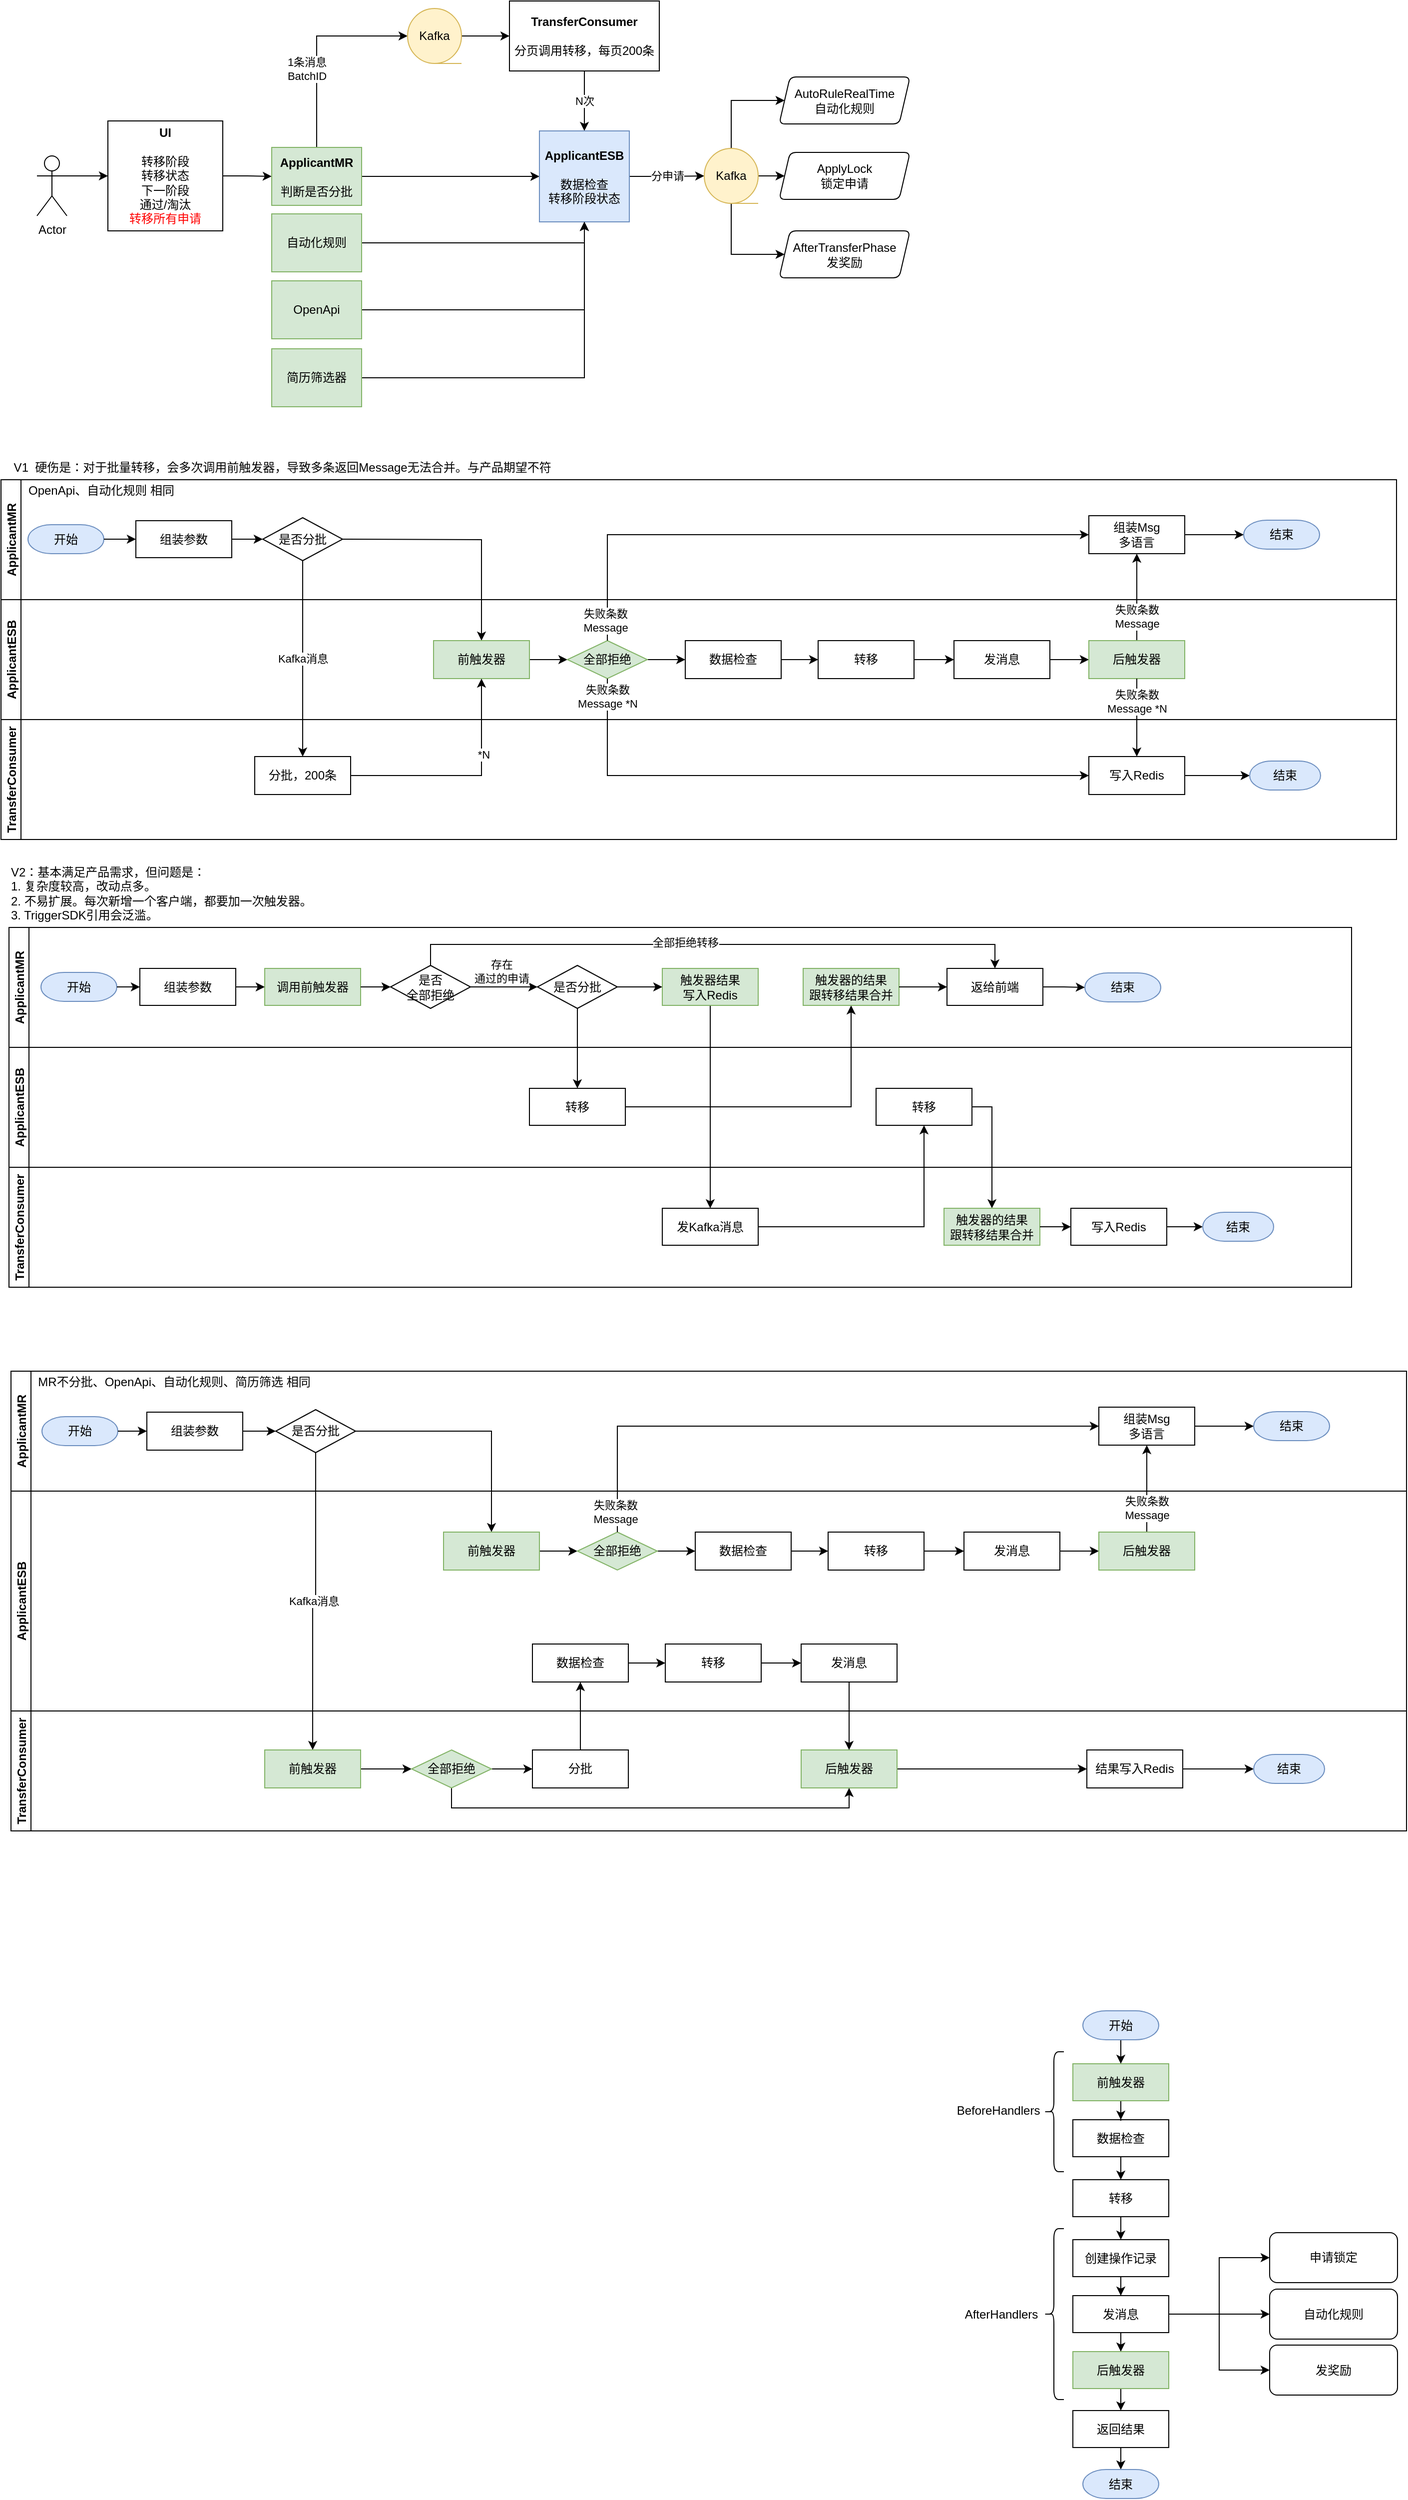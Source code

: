 <mxfile version="14.2.9" type="github">
  <diagram id="pNTDshuj_nLLdsMrF4MN" name="Page-1">
    <mxGraphModel dx="1422" dy="762" grid="0" gridSize="10" guides="1" tooltips="1" connect="1" arrows="1" fold="1" page="1" pageScale="1" pageWidth="2339" pageHeight="3300" math="0" shadow="0">
      <root>
        <mxCell id="0" />
        <mxCell id="1" parent="0" />
        <mxCell id="zR2C9-OfokKpxgEDOuO3-32" style="edgeStyle=orthogonalEdgeStyle;rounded=0;orthogonalLoop=1;jettySize=auto;html=1;exitX=1;exitY=0.333;exitDx=0;exitDy=0;exitPerimeter=0;entryX=0;entryY=0.5;entryDx=0;entryDy=0;" parent="1" source="zR2C9-OfokKpxgEDOuO3-1" target="zR2C9-OfokKpxgEDOuO3-2" edge="1">
          <mxGeometry relative="1" as="geometry" />
        </mxCell>
        <mxCell id="zR2C9-OfokKpxgEDOuO3-1" value="Actor" style="shape=umlActor;verticalLabelPosition=bottom;verticalAlign=top;html=1;outlineConnect=0;" parent="1" vertex="1">
          <mxGeometry x="47" y="335" width="30" height="60" as="geometry" />
        </mxCell>
        <mxCell id="zR2C9-OfokKpxgEDOuO3-21" style="edgeStyle=orthogonalEdgeStyle;rounded=0;orthogonalLoop=1;jettySize=auto;html=1;exitX=1;exitY=0.5;exitDx=0;exitDy=0;entryX=0;entryY=0.5;entryDx=0;entryDy=0;" parent="1" source="zR2C9-OfokKpxgEDOuO3-2" target="zR2C9-OfokKpxgEDOuO3-4" edge="1">
          <mxGeometry relative="1" as="geometry" />
        </mxCell>
        <mxCell id="zR2C9-OfokKpxgEDOuO3-2" value="&lt;b&gt;UI&lt;br&gt;&lt;/b&gt;&lt;br&gt;转移阶段&lt;br&gt;转移状态&lt;br&gt;下一阶段&lt;br&gt;通过/淘汰&lt;br&gt;&lt;font color=&quot;#ff0000&quot;&gt;转移所有申请&lt;/font&gt;" style="rounded=0;whiteSpace=wrap;html=1;" parent="1" vertex="1">
          <mxGeometry x="118" y="300" width="115" height="110" as="geometry" />
        </mxCell>
        <mxCell id="zR2C9-OfokKpxgEDOuO3-7" style="edgeStyle=orthogonalEdgeStyle;rounded=0;orthogonalLoop=1;jettySize=auto;html=1;exitX=0.5;exitY=0;exitDx=0;exitDy=0;entryX=0;entryY=0.5;entryDx=0;entryDy=0;entryPerimeter=0;" parent="1" source="zR2C9-OfokKpxgEDOuO3-4" target="Tq-qdxbZpWR1kkzPCm9U-29" edge="1">
          <mxGeometry relative="1" as="geometry">
            <mxPoint x="440" y="215" as="targetPoint" />
          </mxGeometry>
        </mxCell>
        <mxCell id="zR2C9-OfokKpxgEDOuO3-14" value="1条消息&lt;br&gt;BatchID" style="edgeLabel;html=1;align=center;verticalAlign=middle;resizable=0;points=[];" parent="zR2C9-OfokKpxgEDOuO3-7" vertex="1" connectable="0">
          <mxGeometry x="0.115" y="-1" relative="1" as="geometry">
            <mxPoint x="-12" y="32" as="offset" />
          </mxGeometry>
        </mxCell>
        <mxCell id="zR2C9-OfokKpxgEDOuO3-10" style="edgeStyle=orthogonalEdgeStyle;rounded=0;orthogonalLoop=1;jettySize=auto;html=1;exitX=1;exitY=0.5;exitDx=0;exitDy=0;" parent="1" source="zR2C9-OfokKpxgEDOuO3-4" target="zR2C9-OfokKpxgEDOuO3-9" edge="1">
          <mxGeometry relative="1" as="geometry" />
        </mxCell>
        <mxCell id="zR2C9-OfokKpxgEDOuO3-4" value="&lt;b&gt;ApplicantMR&lt;br&gt;&lt;/b&gt;&lt;br&gt;判断是否分批" style="rounded=0;whiteSpace=wrap;html=1;fillColor=#d5e8d4;strokeColor=#82b366;" parent="1" vertex="1">
          <mxGeometry x="282" y="326.5" width="90" height="58" as="geometry" />
        </mxCell>
        <mxCell id="zR2C9-OfokKpxgEDOuO3-13" value="N次" style="edgeStyle=orthogonalEdgeStyle;rounded=0;orthogonalLoop=1;jettySize=auto;html=1;exitX=0.5;exitY=1;exitDx=0;exitDy=0;" parent="1" source="zR2C9-OfokKpxgEDOuO3-5" target="zR2C9-OfokKpxgEDOuO3-9" edge="1">
          <mxGeometry relative="1" as="geometry" />
        </mxCell>
        <mxCell id="zR2C9-OfokKpxgEDOuO3-5" value="&lt;b&gt;TransferConsumer&lt;br&gt;&lt;/b&gt;&lt;br&gt;分页调用转移，每页200条" style="rounded=0;whiteSpace=wrap;html=1;" parent="1" vertex="1">
          <mxGeometry x="520" y="180" width="150" height="70" as="geometry" />
        </mxCell>
        <mxCell id="zR2C9-OfokKpxgEDOuO3-22" style="edgeStyle=orthogonalEdgeStyle;rounded=0;orthogonalLoop=1;jettySize=auto;html=1;" parent="1" source="Tq-qdxbZpWR1kkzPCm9U-29" target="zR2C9-OfokKpxgEDOuO3-5" edge="1">
          <mxGeometry relative="1" as="geometry">
            <mxPoint x="490" y="215" as="sourcePoint" />
          </mxGeometry>
        </mxCell>
        <mxCell id="Tq-qdxbZpWR1kkzPCm9U-19" value="分申请" style="edgeStyle=orthogonalEdgeStyle;rounded=0;orthogonalLoop=1;jettySize=auto;html=1;" parent="1" source="zR2C9-OfokKpxgEDOuO3-9" target="Tq-qdxbZpWR1kkzPCm9U-18" edge="1">
          <mxGeometry relative="1" as="geometry" />
        </mxCell>
        <mxCell id="zR2C9-OfokKpxgEDOuO3-9" value="&lt;b&gt;ApplicantESB&lt;/b&gt;&lt;br&gt;&lt;br&gt;数据检查&lt;br&gt;转移阶段状态" style="rounded=0;whiteSpace=wrap;html=1;fillColor=#dae8fc;strokeColor=#6c8ebf;" parent="1" vertex="1">
          <mxGeometry x="550" y="310" width="90" height="91" as="geometry" />
        </mxCell>
        <mxCell id="zR2C9-OfokKpxgEDOuO3-12" style="edgeStyle=orthogonalEdgeStyle;rounded=0;orthogonalLoop=1;jettySize=auto;html=1;exitX=1;exitY=0.5;exitDx=0;exitDy=0;entryX=0.5;entryY=1;entryDx=0;entryDy=0;" parent="1" source="zR2C9-OfokKpxgEDOuO3-11" target="zR2C9-OfokKpxgEDOuO3-9" edge="1">
          <mxGeometry relative="1" as="geometry" />
        </mxCell>
        <mxCell id="zR2C9-OfokKpxgEDOuO3-11" value="自动化规则" style="rounded=0;whiteSpace=wrap;html=1;fillColor=#d5e8d4;strokeColor=#82b366;" parent="1" vertex="1">
          <mxGeometry x="282" y="393" width="90" height="58" as="geometry" />
        </mxCell>
        <mxCell id="zR2C9-OfokKpxgEDOuO3-48" style="edgeStyle=orthogonalEdgeStyle;rounded=0;orthogonalLoop=1;jettySize=auto;html=1;exitX=0.5;exitY=1;exitDx=0;exitDy=0;" parent="1" source="zR2C9-OfokKpxgEDOuO3-35" target="zR2C9-OfokKpxgEDOuO3-36" edge="1">
          <mxGeometry relative="1" as="geometry" />
        </mxCell>
        <mxCell id="zR2C9-OfokKpxgEDOuO3-35" value="数据检查" style="rounded=0;whiteSpace=wrap;html=1;" parent="1" vertex="1">
          <mxGeometry x="1084" y="2300" width="96" height="37" as="geometry" />
        </mxCell>
        <mxCell id="zR2C9-OfokKpxgEDOuO3-49" style="edgeStyle=orthogonalEdgeStyle;rounded=0;orthogonalLoop=1;jettySize=auto;html=1;exitX=0.5;exitY=1;exitDx=0;exitDy=0;" parent="1" source="zR2C9-OfokKpxgEDOuO3-36" target="zR2C9-OfokKpxgEDOuO3-37" edge="1">
          <mxGeometry relative="1" as="geometry" />
        </mxCell>
        <mxCell id="zR2C9-OfokKpxgEDOuO3-36" value="转移" style="rounded=0;whiteSpace=wrap;html=1;" parent="1" vertex="1">
          <mxGeometry x="1084" y="2360" width="96" height="37" as="geometry" />
        </mxCell>
        <mxCell id="zR2C9-OfokKpxgEDOuO3-50" style="edgeStyle=orthogonalEdgeStyle;rounded=0;orthogonalLoop=1;jettySize=auto;html=1;exitX=0.5;exitY=1;exitDx=0;exitDy=0;" parent="1" source="zR2C9-OfokKpxgEDOuO3-37" target="zR2C9-OfokKpxgEDOuO3-38" edge="1">
          <mxGeometry relative="1" as="geometry" />
        </mxCell>
        <mxCell id="zR2C9-OfokKpxgEDOuO3-37" value="创建操作记录" style="rounded=0;whiteSpace=wrap;html=1;" parent="1" vertex="1">
          <mxGeometry x="1084" y="2420" width="96" height="37" as="geometry" />
        </mxCell>
        <mxCell id="zR2C9-OfokKpxgEDOuO3-42" style="edgeStyle=orthogonalEdgeStyle;rounded=0;orthogonalLoop=1;jettySize=auto;html=1;exitX=1;exitY=0.5;exitDx=0;exitDy=0;entryX=0;entryY=0.5;entryDx=0;entryDy=0;" parent="1" source="zR2C9-OfokKpxgEDOuO3-38" target="zR2C9-OfokKpxgEDOuO3-39" edge="1">
          <mxGeometry relative="1" as="geometry" />
        </mxCell>
        <mxCell id="zR2C9-OfokKpxgEDOuO3-43" style="edgeStyle=orthogonalEdgeStyle;rounded=0;orthogonalLoop=1;jettySize=auto;html=1;exitX=1;exitY=0.5;exitDx=0;exitDy=0;entryX=0;entryY=0.5;entryDx=0;entryDy=0;" parent="1" source="zR2C9-OfokKpxgEDOuO3-38" target="zR2C9-OfokKpxgEDOuO3-40" edge="1">
          <mxGeometry relative="1" as="geometry" />
        </mxCell>
        <mxCell id="zR2C9-OfokKpxgEDOuO3-44" style="edgeStyle=orthogonalEdgeStyle;rounded=0;orthogonalLoop=1;jettySize=auto;html=1;exitX=1;exitY=0.5;exitDx=0;exitDy=0;entryX=0;entryY=0.5;entryDx=0;entryDy=0;" parent="1" source="zR2C9-OfokKpxgEDOuO3-38" target="zR2C9-OfokKpxgEDOuO3-41" edge="1">
          <mxGeometry relative="1" as="geometry" />
        </mxCell>
        <mxCell id="zR2C9-OfokKpxgEDOuO3-51" style="edgeStyle=orthogonalEdgeStyle;rounded=0;orthogonalLoop=1;jettySize=auto;html=1;exitX=0.5;exitY=1;exitDx=0;exitDy=0;" parent="1" source="zR2C9-OfokKpxgEDOuO3-38" target="zR2C9-OfokKpxgEDOuO3-46" edge="1">
          <mxGeometry relative="1" as="geometry" />
        </mxCell>
        <mxCell id="zR2C9-OfokKpxgEDOuO3-38" value="发消息" style="rounded=0;whiteSpace=wrap;html=1;" parent="1" vertex="1">
          <mxGeometry x="1084" y="2476" width="96" height="37" as="geometry" />
        </mxCell>
        <mxCell id="zR2C9-OfokKpxgEDOuO3-39" value="申请锁定" style="rounded=1;whiteSpace=wrap;html=1;" parent="1" vertex="1">
          <mxGeometry x="1281" y="2413" width="128" height="50" as="geometry" />
        </mxCell>
        <mxCell id="zR2C9-OfokKpxgEDOuO3-40" value="自动化规则" style="rounded=1;whiteSpace=wrap;html=1;" parent="1" vertex="1">
          <mxGeometry x="1281" y="2469.5" width="128" height="50" as="geometry" />
        </mxCell>
        <mxCell id="zR2C9-OfokKpxgEDOuO3-41" value="发奖励" style="rounded=1;whiteSpace=wrap;html=1;" parent="1" vertex="1">
          <mxGeometry x="1281" y="2525.5" width="128" height="50" as="geometry" />
        </mxCell>
        <mxCell id="zR2C9-OfokKpxgEDOuO3-47" style="edgeStyle=orthogonalEdgeStyle;rounded=0;orthogonalLoop=1;jettySize=auto;html=1;exitX=0.5;exitY=1;exitDx=0;exitDy=0;" parent="1" source="zR2C9-OfokKpxgEDOuO3-45" target="zR2C9-OfokKpxgEDOuO3-35" edge="1">
          <mxGeometry relative="1" as="geometry" />
        </mxCell>
        <mxCell id="zR2C9-OfokKpxgEDOuO3-45" value="前触发器" style="rounded=0;whiteSpace=wrap;html=1;fillColor=#d5e8d4;strokeColor=#82b366;" parent="1" vertex="1">
          <mxGeometry x="1084" y="2244" width="96" height="37" as="geometry" />
        </mxCell>
        <mxCell id="zR2C9-OfokKpxgEDOuO3-54" style="edgeStyle=orthogonalEdgeStyle;rounded=0;orthogonalLoop=1;jettySize=auto;html=1;exitX=0.5;exitY=1;exitDx=0;exitDy=0;entryX=0.5;entryY=0;entryDx=0;entryDy=0;" parent="1" source="zR2C9-OfokKpxgEDOuO3-46" target="zR2C9-OfokKpxgEDOuO3-53" edge="1">
          <mxGeometry relative="1" as="geometry" />
        </mxCell>
        <mxCell id="zR2C9-OfokKpxgEDOuO3-46" value="后触发器" style="rounded=0;whiteSpace=wrap;html=1;fillColor=#d5e8d4;strokeColor=#82b366;" parent="1" vertex="1">
          <mxGeometry x="1084" y="2532" width="96" height="37" as="geometry" />
        </mxCell>
        <mxCell id="Tq-qdxbZpWR1kkzPCm9U-33" value="" style="edgeStyle=orthogonalEdgeStyle;rounded=0;orthogonalLoop=1;jettySize=auto;html=1;" parent="1" source="zR2C9-OfokKpxgEDOuO3-53" target="Tq-qdxbZpWR1kkzPCm9U-32" edge="1">
          <mxGeometry relative="1" as="geometry" />
        </mxCell>
        <mxCell id="zR2C9-OfokKpxgEDOuO3-53" value="返回结果" style="rounded=0;whiteSpace=wrap;html=1;" parent="1" vertex="1">
          <mxGeometry x="1084" y="2591" width="96" height="37" as="geometry" />
        </mxCell>
        <mxCell id="Tq-qdxbZpWR1kkzPCm9U-14" value="" style="edgeStyle=orthogonalEdgeStyle;rounded=0;orthogonalLoop=1;jettySize=auto;html=1;" parent="1" source="Tq-qdxbZpWR1kkzPCm9U-13" target="zR2C9-OfokKpxgEDOuO3-45" edge="1">
          <mxGeometry relative="1" as="geometry" />
        </mxCell>
        <mxCell id="Tq-qdxbZpWR1kkzPCm9U-13" value="开始" style="strokeWidth=1;html=1;shape=mxgraph.flowchart.terminator;whiteSpace=wrap;rounded=0;fillColor=#dae8fc;strokeColor=#6c8ebf;" parent="1" vertex="1">
          <mxGeometry x="1094" y="2191" width="76" height="29" as="geometry" />
        </mxCell>
        <mxCell id="Tq-qdxbZpWR1kkzPCm9U-25" style="edgeStyle=orthogonalEdgeStyle;rounded=0;orthogonalLoop=1;jettySize=auto;html=1;exitX=0.5;exitY=0;exitDx=0;exitDy=0;exitPerimeter=0;entryX=0;entryY=0.5;entryDx=0;entryDy=0;" parent="1" source="Tq-qdxbZpWR1kkzPCm9U-18" target="Tq-qdxbZpWR1kkzPCm9U-20" edge="1">
          <mxGeometry relative="1" as="geometry">
            <Array as="points">
              <mxPoint x="742" y="280" />
            </Array>
          </mxGeometry>
        </mxCell>
        <mxCell id="Tq-qdxbZpWR1kkzPCm9U-26" value="" style="edgeStyle=orthogonalEdgeStyle;rounded=0;orthogonalLoop=1;jettySize=auto;html=1;" parent="1" source="Tq-qdxbZpWR1kkzPCm9U-18" target="Tq-qdxbZpWR1kkzPCm9U-22" edge="1">
          <mxGeometry relative="1" as="geometry" />
        </mxCell>
        <mxCell id="Tq-qdxbZpWR1kkzPCm9U-28" style="edgeStyle=orthogonalEdgeStyle;rounded=0;orthogonalLoop=1;jettySize=auto;html=1;exitX=0.5;exitY=1;exitDx=0;exitDy=0;exitPerimeter=0;entryX=0;entryY=0.5;entryDx=0;entryDy=0;" parent="1" source="Tq-qdxbZpWR1kkzPCm9U-18" target="Tq-qdxbZpWR1kkzPCm9U-23" edge="1">
          <mxGeometry relative="1" as="geometry">
            <Array as="points">
              <mxPoint x="742" y="434" />
            </Array>
          </mxGeometry>
        </mxCell>
        <mxCell id="Tq-qdxbZpWR1kkzPCm9U-18" value="Kafka" style="strokeWidth=1;html=1;shape=mxgraph.flowchart.sequential_data;whiteSpace=wrap;rounded=0;fillColor=#fff2cc;strokeColor=#d6b656;" parent="1" vertex="1">
          <mxGeometry x="715" y="327.5" width="54" height="55" as="geometry" />
        </mxCell>
        <mxCell id="Tq-qdxbZpWR1kkzPCm9U-20" value="&lt;span&gt;AutoRuleRealTime&lt;br&gt;自动化规则&lt;br&gt;&lt;/span&gt;" style="shape=parallelogram;html=1;strokeWidth=1;perimeter=parallelogramPerimeter;whiteSpace=wrap;rounded=1;arcSize=12;size=0.083;" parent="1" vertex="1">
          <mxGeometry x="790" y="256" width="131" height="47" as="geometry" />
        </mxCell>
        <mxCell id="Tq-qdxbZpWR1kkzPCm9U-22" value="&lt;span style=&quot;text-align: left&quot;&gt;ApplyLock&lt;br&gt;锁定申请&lt;br&gt;&lt;/span&gt;" style="shape=parallelogram;html=1;strokeWidth=1;perimeter=parallelogramPerimeter;whiteSpace=wrap;rounded=1;arcSize=12;size=0.083;" parent="1" vertex="1">
          <mxGeometry x="790" y="331.5" width="131" height="47" as="geometry" />
        </mxCell>
        <mxCell id="Tq-qdxbZpWR1kkzPCm9U-23" value="AfterTransferPhase&lt;br&gt;发奖励" style="shape=parallelogram;html=1;strokeWidth=1;perimeter=parallelogramPerimeter;whiteSpace=wrap;rounded=1;arcSize=12;size=0.083;" parent="1" vertex="1">
          <mxGeometry x="790" y="410" width="131" height="47" as="geometry" />
        </mxCell>
        <mxCell id="Tq-qdxbZpWR1kkzPCm9U-29" value="Kafka" style="strokeWidth=1;html=1;shape=mxgraph.flowchart.sequential_data;whiteSpace=wrap;rounded=0;fillColor=#fff2cc;strokeColor=#d6b656;" parent="1" vertex="1">
          <mxGeometry x="418" y="187.5" width="54" height="55" as="geometry" />
        </mxCell>
        <mxCell id="Tq-qdxbZpWR1kkzPCm9U-32" value="结束" style="strokeWidth=1;html=1;shape=mxgraph.flowchart.terminator;whiteSpace=wrap;rounded=0;fillColor=#dae8fc;strokeColor=#6c8ebf;" parent="1" vertex="1">
          <mxGeometry x="1094" y="2650" width="76" height="29" as="geometry" />
        </mxCell>
        <mxCell id="iPtqz-g4_fZ4g8SLzUmV-1" value="" style="shape=curlyBracket;whiteSpace=wrap;html=1;rounded=1;size=0.5;" parent="1" vertex="1">
          <mxGeometry x="1055" y="2232" width="20" height="120" as="geometry" />
        </mxCell>
        <mxCell id="iPtqz-g4_fZ4g8SLzUmV-2" value="BeforeHandlers" style="text;html=1;align=center;verticalAlign=middle;resizable=0;points=[];autosize=1;" parent="1" vertex="1">
          <mxGeometry x="962" y="2282" width="93" height="18" as="geometry" />
        </mxCell>
        <mxCell id="iPtqz-g4_fZ4g8SLzUmV-3" value="" style="shape=curlyBracket;whiteSpace=wrap;html=1;rounded=1;size=0.5;" parent="1" vertex="1">
          <mxGeometry x="1055" y="2409" width="20" height="171" as="geometry" />
        </mxCell>
        <mxCell id="iPtqz-g4_fZ4g8SLzUmV-4" value="AfterHandlers" style="text;html=1;align=center;verticalAlign=middle;resizable=0;points=[];autosize=1;" parent="1" vertex="1">
          <mxGeometry x="970" y="2485.5" width="83" height="18" as="geometry" />
        </mxCell>
        <mxCell id="GrQx5yZGlA07eeH8-NgG-53" value="" style="edgeStyle=orthogonalEdgeStyle;rounded=0;orthogonalLoop=1;jettySize=auto;html=1;exitX=1;exitY=0.5;exitDx=0;exitDy=0;" parent="1" source="GrQx5yZGlA07eeH8-NgG-8" target="GrQx5yZGlA07eeH8-NgG-10" edge="1">
          <mxGeometry relative="1" as="geometry">
            <mxPoint x="697" y="1287" as="sourcePoint" />
          </mxGeometry>
        </mxCell>
        <mxCell id="GrQx5yZGlA07eeH8-NgG-52" value="" style="edgeStyle=orthogonalEdgeStyle;rounded=0;orthogonalLoop=1;jettySize=auto;html=1;" parent="1" source="GrQx5yZGlA07eeH8-NgG-23" target="GrQx5yZGlA07eeH8-NgG-8" edge="1">
          <mxGeometry relative="1" as="geometry" />
        </mxCell>
        <mxCell id="GrQx5yZGlA07eeH8-NgG-60" value="" style="edgeStyle=orthogonalEdgeStyle;rounded=0;orthogonalLoop=1;jettySize=auto;html=1;" parent="1" source="GrQx5yZGlA07eeH8-NgG-26" target="GrQx5yZGlA07eeH8-NgG-28" edge="1">
          <mxGeometry relative="1" as="geometry" />
        </mxCell>
        <mxCell id="GrQx5yZGlA07eeH8-NgG-61" value="" style="edgeStyle=orthogonalEdgeStyle;rounded=0;orthogonalLoop=1;jettySize=auto;html=1;entryX=0.5;entryY=1;entryDx=0;entryDy=0;" parent="1" source="GrQx5yZGlA07eeH8-NgG-28" target="GrQx5yZGlA07eeH8-NgG-39" edge="1">
          <mxGeometry relative="1" as="geometry" />
        </mxCell>
        <mxCell id="GrQx5yZGlA07eeH8-NgG-62" value="" style="edgeStyle=orthogonalEdgeStyle;rounded=0;orthogonalLoop=1;jettySize=auto;html=1;exitX=1;exitY=0.5;exitDx=0;exitDy=0;" parent="1" source="GrQx5yZGlA07eeH8-NgG-39" target="GrQx5yZGlA07eeH8-NgG-41" edge="1">
          <mxGeometry relative="1" as="geometry" />
        </mxCell>
        <mxCell id="f2J-3M7rYy_mJM9Wlfbg-1" value="ApplicantMR" style="swimlane;startSize=20;horizontal=0;" parent="1" vertex="1">
          <mxGeometry x="19" y="1107" width="1344" height="120" as="geometry">
            <mxRectangle x="19" y="1107" width="24" height="94" as="alternateBounds" />
          </mxGeometry>
        </mxCell>
        <mxCell id="GrQx5yZGlA07eeH8-NgG-1" value="开始" style="strokeWidth=1;html=1;shape=mxgraph.flowchart.terminator;whiteSpace=wrap;rounded=0;fillColor=#dae8fc;strokeColor=#6c8ebf;" parent="f2J-3M7rYy_mJM9Wlfbg-1" vertex="1">
          <mxGeometry x="32" y="45" width="76" height="29" as="geometry" />
        </mxCell>
        <mxCell id="GrQx5yZGlA07eeH8-NgG-3" value="组装参数" style="rounded=0;whiteSpace=wrap;html=1;" parent="f2J-3M7rYy_mJM9Wlfbg-1" vertex="1">
          <mxGeometry x="131" y="41" width="96" height="37" as="geometry" />
        </mxCell>
        <mxCell id="GrQx5yZGlA07eeH8-NgG-49" value="" style="edgeStyle=orthogonalEdgeStyle;rounded=0;orthogonalLoop=1;jettySize=auto;html=1;" parent="f2J-3M7rYy_mJM9Wlfbg-1" source="GrQx5yZGlA07eeH8-NgG-1" target="GrQx5yZGlA07eeH8-NgG-3" edge="1">
          <mxGeometry relative="1" as="geometry" />
        </mxCell>
        <mxCell id="GrQx5yZGlA07eeH8-NgG-2" value="调用前触发器" style="rounded=0;whiteSpace=wrap;html=1;fillColor=#d5e8d4;strokeColor=#82b366;" parent="f2J-3M7rYy_mJM9Wlfbg-1" vertex="1">
          <mxGeometry x="256" y="41" width="96" height="37" as="geometry" />
        </mxCell>
        <mxCell id="GrQx5yZGlA07eeH8-NgG-50" value="" style="edgeStyle=orthogonalEdgeStyle;rounded=0;orthogonalLoop=1;jettySize=auto;html=1;" parent="f2J-3M7rYy_mJM9Wlfbg-1" source="GrQx5yZGlA07eeH8-NgG-3" target="GrQx5yZGlA07eeH8-NgG-2" edge="1">
          <mxGeometry relative="1" as="geometry" />
        </mxCell>
        <mxCell id="GrQx5yZGlA07eeH8-NgG-6" value="是否&lt;br&gt;全部拒绝" style="rhombus;whiteSpace=wrap;html=1;" parent="f2J-3M7rYy_mJM9Wlfbg-1" vertex="1">
          <mxGeometry x="382" y="38" width="80" height="43" as="geometry" />
        </mxCell>
        <mxCell id="GrQx5yZGlA07eeH8-NgG-51" value="" style="edgeStyle=orthogonalEdgeStyle;rounded=0;orthogonalLoop=1;jettySize=auto;html=1;" parent="f2J-3M7rYy_mJM9Wlfbg-1" source="GrQx5yZGlA07eeH8-NgG-2" target="GrQx5yZGlA07eeH8-NgG-6" edge="1">
          <mxGeometry relative="1" as="geometry" />
        </mxCell>
        <mxCell id="GrQx5yZGlA07eeH8-NgG-23" value="是否分批" style="rhombus;whiteSpace=wrap;html=1;" parent="f2J-3M7rYy_mJM9Wlfbg-1" vertex="1">
          <mxGeometry x="529" y="38" width="80" height="43" as="geometry" />
        </mxCell>
        <mxCell id="GrQx5yZGlA07eeH8-NgG-31" value="存在&lt;br&gt;通过的申请" style="edgeStyle=orthogonalEdgeStyle;rounded=0;orthogonalLoop=1;jettySize=auto;html=1;exitX=1;exitY=0.5;exitDx=0;exitDy=0;" parent="f2J-3M7rYy_mJM9Wlfbg-1" source="GrQx5yZGlA07eeH8-NgG-6" target="GrQx5yZGlA07eeH8-NgG-23" edge="1">
          <mxGeometry x="-0.091" y="16" relative="1" as="geometry">
            <mxPoint x="205" y="58" as="sourcePoint" />
            <mxPoint as="offset" />
          </mxGeometry>
        </mxCell>
        <mxCell id="GrQx5yZGlA07eeH8-NgG-26" value="触发器结果&lt;br&gt;写入Redis" style="rounded=0;whiteSpace=wrap;html=1;fillColor=#d5e8d4;strokeColor=#82b366;" parent="f2J-3M7rYy_mJM9Wlfbg-1" vertex="1">
          <mxGeometry x="654" y="41" width="96" height="37" as="geometry" />
        </mxCell>
        <mxCell id="GrQx5yZGlA07eeH8-NgG-59" style="edgeStyle=orthogonalEdgeStyle;rounded=0;orthogonalLoop=1;jettySize=auto;html=1;exitX=1;exitY=0.5;exitDx=0;exitDy=0;entryX=0;entryY=0.5;entryDx=0;entryDy=0;" parent="f2J-3M7rYy_mJM9Wlfbg-1" source="GrQx5yZGlA07eeH8-NgG-23" target="GrQx5yZGlA07eeH8-NgG-26" edge="1">
          <mxGeometry relative="1" as="geometry" />
        </mxCell>
        <mxCell id="GrQx5yZGlA07eeH8-NgG-10" value="触发器的结果&lt;br&gt;跟转移结果合并" style="rounded=0;whiteSpace=wrap;html=1;fillColor=#d5e8d4;strokeColor=#82b366;" parent="f2J-3M7rYy_mJM9Wlfbg-1" vertex="1">
          <mxGeometry x="795" y="41" width="96" height="37" as="geometry" />
        </mxCell>
        <mxCell id="GrQx5yZGlA07eeH8-NgG-54" style="edgeStyle=orthogonalEdgeStyle;rounded=0;orthogonalLoop=1;jettySize=auto;html=1;exitX=0.5;exitY=0;exitDx=0;exitDy=0;entryX=0.5;entryY=0;entryDx=0;entryDy=0;" parent="f2J-3M7rYy_mJM9Wlfbg-1" source="GrQx5yZGlA07eeH8-NgG-6" target="GrQx5yZGlA07eeH8-NgG-43" edge="1">
          <mxGeometry relative="1" as="geometry">
            <Array as="points">
              <mxPoint x="422" y="17" />
              <mxPoint x="987" y="17" />
            </Array>
            <mxPoint x="993" y="41" as="targetPoint" />
          </mxGeometry>
        </mxCell>
        <mxCell id="GrQx5yZGlA07eeH8-NgG-55" value="全部拒绝转移" style="edgeLabel;html=1;align=center;verticalAlign=middle;resizable=0;points=[];" parent="GrQx5yZGlA07eeH8-NgG-54" vertex="1" connectable="0">
          <mxGeometry x="-0.095" y="2" relative="1" as="geometry">
            <mxPoint as="offset" />
          </mxGeometry>
        </mxCell>
        <mxCell id="GrQx5yZGlA07eeH8-NgG-66" value="" style="edgeStyle=orthogonalEdgeStyle;rounded=0;orthogonalLoop=1;jettySize=auto;html=1;" parent="f2J-3M7rYy_mJM9Wlfbg-1" source="GrQx5yZGlA07eeH8-NgG-10" target="GrQx5yZGlA07eeH8-NgG-43" edge="1">
          <mxGeometry relative="1" as="geometry">
            <mxPoint x="945" y="59.5" as="targetPoint" />
          </mxGeometry>
        </mxCell>
        <mxCell id="GrQx5yZGlA07eeH8-NgG-43" value="返给前端" style="rounded=0;whiteSpace=wrap;html=1;" parent="f2J-3M7rYy_mJM9Wlfbg-1" vertex="1">
          <mxGeometry x="939" y="41" width="96" height="37" as="geometry" />
        </mxCell>
        <mxCell id="GrQx5yZGlA07eeH8-NgG-57" value="结束" style="strokeWidth=1;html=1;shape=mxgraph.flowchart.terminator;whiteSpace=wrap;rounded=0;fillColor=#dae8fc;strokeColor=#6c8ebf;" parent="f2J-3M7rYy_mJM9Wlfbg-1" vertex="1">
          <mxGeometry x="1077" y="45.5" width="76" height="29" as="geometry" />
        </mxCell>
        <mxCell id="GrQx5yZGlA07eeH8-NgG-58" value="" style="edgeStyle=orthogonalEdgeStyle;rounded=0;orthogonalLoop=1;jettySize=auto;html=1;" parent="f2J-3M7rYy_mJM9Wlfbg-1" source="GrQx5yZGlA07eeH8-NgG-43" target="GrQx5yZGlA07eeH8-NgG-57" edge="1">
          <mxGeometry relative="1" as="geometry" />
        </mxCell>
        <mxCell id="f2J-3M7rYy_mJM9Wlfbg-3" value="ApplicantESB" style="swimlane;startSize=20;horizontal=0;" parent="1" vertex="1">
          <mxGeometry x="19" y="1227" width="1344" height="120" as="geometry">
            <mxRectangle x="19" y="1227" width="24" height="100" as="alternateBounds" />
          </mxGeometry>
        </mxCell>
        <mxCell id="GrQx5yZGlA07eeH8-NgG-8" value="转移" style="rounded=0;whiteSpace=wrap;html=1;" parent="f2J-3M7rYy_mJM9Wlfbg-3" vertex="1">
          <mxGeometry x="521" y="41" width="96" height="37" as="geometry" />
        </mxCell>
        <mxCell id="GrQx5yZGlA07eeH8-NgG-39" value="转移" style="rounded=0;whiteSpace=wrap;html=1;" parent="f2J-3M7rYy_mJM9Wlfbg-3" vertex="1">
          <mxGeometry x="868" y="41" width="96" height="37" as="geometry" />
        </mxCell>
        <mxCell id="f2J-3M7rYy_mJM9Wlfbg-4" value="TransferConsumer" style="swimlane;startSize=20;horizontal=0;" parent="1" vertex="1">
          <mxGeometry x="19" y="1347" width="1344" height="120" as="geometry">
            <mxRectangle x="19" y="1347" width="24" height="128" as="alternateBounds" />
          </mxGeometry>
        </mxCell>
        <mxCell id="GrQx5yZGlA07eeH8-NgG-28" value="发Kafka消息" style="rounded=0;whiteSpace=wrap;html=1;" parent="f2J-3M7rYy_mJM9Wlfbg-4" vertex="1">
          <mxGeometry x="654" y="41" width="96" height="37" as="geometry" />
        </mxCell>
        <mxCell id="GrQx5yZGlA07eeH8-NgG-41" value="触发器的结果&lt;br&gt;跟转移结果合并" style="rounded=0;whiteSpace=wrap;html=1;fillColor=#d5e8d4;strokeColor=#82b366;" parent="f2J-3M7rYy_mJM9Wlfbg-4" vertex="1">
          <mxGeometry x="936" y="41" width="96" height="37" as="geometry" />
        </mxCell>
        <mxCell id="GrQx5yZGlA07eeH8-NgG-44" value="写入Redis" style="rounded=0;whiteSpace=wrap;html=1;" parent="f2J-3M7rYy_mJM9Wlfbg-4" vertex="1">
          <mxGeometry x="1063" y="41" width="96" height="37" as="geometry" />
        </mxCell>
        <mxCell id="GrQx5yZGlA07eeH8-NgG-63" value="" style="edgeStyle=orthogonalEdgeStyle;rounded=0;orthogonalLoop=1;jettySize=auto;html=1;" parent="f2J-3M7rYy_mJM9Wlfbg-4" source="GrQx5yZGlA07eeH8-NgG-41" target="GrQx5yZGlA07eeH8-NgG-44" edge="1">
          <mxGeometry relative="1" as="geometry" />
        </mxCell>
        <mxCell id="GrQx5yZGlA07eeH8-NgG-69" value="" style="edgeStyle=orthogonalEdgeStyle;rounded=0;orthogonalLoop=1;jettySize=auto;html=1;" parent="f2J-3M7rYy_mJM9Wlfbg-4" source="GrQx5yZGlA07eeH8-NgG-44" target="f2J-3M7rYy_mJM9Wlfbg-5" edge="1">
          <mxGeometry relative="1" as="geometry">
            <mxPoint x="1192" y="59.5" as="targetPoint" />
          </mxGeometry>
        </mxCell>
        <mxCell id="f2J-3M7rYy_mJM9Wlfbg-5" value="结束" style="strokeWidth=1;html=1;shape=mxgraph.flowchart.terminator;whiteSpace=wrap;rounded=0;fillColor=#dae8fc;strokeColor=#6c8ebf;" parent="f2J-3M7rYy_mJM9Wlfbg-4" vertex="1">
          <mxGeometry x="1195" y="45" width="71" height="29" as="geometry" />
        </mxCell>
        <mxCell id="bgw_qI_3XdFX-O5FHtpf-2" style="edgeStyle=orthogonalEdgeStyle;rounded=0;orthogonalLoop=1;jettySize=auto;html=1;exitX=1;exitY=0.5;exitDx=0;exitDy=0;" parent="1" source="bgw_qI_3XdFX-O5FHtpf-1" target="zR2C9-OfokKpxgEDOuO3-9" edge="1">
          <mxGeometry relative="1" as="geometry" />
        </mxCell>
        <mxCell id="bgw_qI_3XdFX-O5FHtpf-1" value="OpenApi" style="rounded=0;whiteSpace=wrap;html=1;fillColor=#d5e8d4;strokeColor=#82b366;" parent="1" vertex="1">
          <mxGeometry x="282" y="460" width="90" height="58" as="geometry" />
        </mxCell>
        <mxCell id="bgw_qI_3XdFX-O5FHtpf-3" value="" style="edgeStyle=orthogonalEdgeStyle;rounded=0;orthogonalLoop=1;jettySize=auto;html=1;entryX=0.5;entryY=1;entryDx=0;entryDy=0;exitX=0.5;exitY=0;exitDx=0;exitDy=0;" parent="1" source="bgw_qI_3XdFX-O5FHtpf-65" target="bgw_qI_3XdFX-O5FHtpf-25" edge="1">
          <mxGeometry relative="1" as="geometry">
            <mxPoint x="1134" y="839" as="sourcePoint" />
            <mxPoint x="854" y="737" as="targetPoint" />
          </mxGeometry>
        </mxCell>
        <mxCell id="bgw_qI_3XdFX-O5FHtpf-64" value="失败条数&lt;br&gt;Message" style="edgeLabel;html=1;align=center;verticalAlign=middle;resizable=0;points=[];" parent="bgw_qI_3XdFX-O5FHtpf-3" vertex="1" connectable="0">
          <mxGeometry x="-0.286" y="1" relative="1" as="geometry">
            <mxPoint x="1" y="7" as="offset" />
          </mxGeometry>
        </mxCell>
        <mxCell id="bgw_qI_3XdFX-O5FHtpf-4" value="" style="edgeStyle=orthogonalEdgeStyle;rounded=0;orthogonalLoop=1;jettySize=auto;html=1;exitX=1;exitY=0.5;exitDx=0;exitDy=0;" parent="1" source="bgw_qI_3XdFX-O5FHtpf-16" target="bgw_qI_3XdFX-O5FHtpf-30" edge="1">
          <mxGeometry relative="1" as="geometry">
            <Array as="points">
              <mxPoint x="358" y="719" />
              <mxPoint x="470" y="719" />
            </Array>
          </mxGeometry>
        </mxCell>
        <mxCell id="bgw_qI_3XdFX-O5FHtpf-5" value="Kafka消息" style="edgeStyle=orthogonalEdgeStyle;rounded=0;orthogonalLoop=1;jettySize=auto;html=1;exitX=0.5;exitY=1;exitDx=0;exitDy=0;" parent="1" source="bgw_qI_3XdFX-O5FHtpf-16" target="bgw_qI_3XdFX-O5FHtpf-33" edge="1">
          <mxGeometry relative="1" as="geometry">
            <mxPoint x="713" y="737" as="sourcePoint" />
          </mxGeometry>
        </mxCell>
        <mxCell id="bgw_qI_3XdFX-O5FHtpf-8" value="ApplicantMR" style="swimlane;startSize=20;horizontal=0;" parent="1" vertex="1">
          <mxGeometry x="11" y="659" width="1397" height="120" as="geometry" />
        </mxCell>
        <mxCell id="bgw_qI_3XdFX-O5FHtpf-9" value="开始" style="strokeWidth=1;html=1;shape=mxgraph.flowchart.terminator;whiteSpace=wrap;rounded=0;fillColor=#dae8fc;strokeColor=#6c8ebf;" parent="bgw_qI_3XdFX-O5FHtpf-8" vertex="1">
          <mxGeometry x="27" y="45" width="76" height="29" as="geometry" />
        </mxCell>
        <mxCell id="bgw_qI_3XdFX-O5FHtpf-10" value="组装参数" style="rounded=0;whiteSpace=wrap;html=1;" parent="bgw_qI_3XdFX-O5FHtpf-8" vertex="1">
          <mxGeometry x="135" y="41" width="96" height="37" as="geometry" />
        </mxCell>
        <mxCell id="bgw_qI_3XdFX-O5FHtpf-11" value="" style="edgeStyle=orthogonalEdgeStyle;rounded=0;orthogonalLoop=1;jettySize=auto;html=1;" parent="bgw_qI_3XdFX-O5FHtpf-8" source="bgw_qI_3XdFX-O5FHtpf-9" target="bgw_qI_3XdFX-O5FHtpf-10" edge="1">
          <mxGeometry relative="1" as="geometry" />
        </mxCell>
        <mxCell id="bgw_qI_3XdFX-O5FHtpf-13" value="" style="edgeStyle=orthogonalEdgeStyle;rounded=0;orthogonalLoop=1;jettySize=auto;html=1;" parent="bgw_qI_3XdFX-O5FHtpf-8" source="bgw_qI_3XdFX-O5FHtpf-10" target="bgw_qI_3XdFX-O5FHtpf-16" edge="1">
          <mxGeometry relative="1" as="geometry">
            <mxPoint x="256" y="59.5" as="targetPoint" />
          </mxGeometry>
        </mxCell>
        <mxCell id="bgw_qI_3XdFX-O5FHtpf-16" value="是否分批" style="rhombus;whiteSpace=wrap;html=1;" parent="bgw_qI_3XdFX-O5FHtpf-8" vertex="1">
          <mxGeometry x="262" y="38" width="80" height="43" as="geometry" />
        </mxCell>
        <mxCell id="bgw_qI_3XdFX-O5FHtpf-25" value="组装Msg&lt;br&gt;多语言" style="rounded=0;whiteSpace=wrap;html=1;" parent="bgw_qI_3XdFX-O5FHtpf-8" vertex="1">
          <mxGeometry x="1089" y="36" width="96" height="38" as="geometry" />
        </mxCell>
        <mxCell id="bgw_qI_3XdFX-O5FHtpf-27" value="结束" style="strokeWidth=1;html=1;shape=mxgraph.flowchart.terminator;whiteSpace=wrap;rounded=0;fillColor=#dae8fc;strokeColor=#6c8ebf;" parent="bgw_qI_3XdFX-O5FHtpf-8" vertex="1">
          <mxGeometry x="1244" y="40.5" width="76" height="29" as="geometry" />
        </mxCell>
        <mxCell id="bgw_qI_3XdFX-O5FHtpf-28" value="" style="edgeStyle=orthogonalEdgeStyle;rounded=0;orthogonalLoop=1;jettySize=auto;html=1;" parent="bgw_qI_3XdFX-O5FHtpf-8" source="bgw_qI_3XdFX-O5FHtpf-25" target="bgw_qI_3XdFX-O5FHtpf-27" edge="1">
          <mxGeometry relative="1" as="geometry" />
        </mxCell>
        <mxCell id="bgw_qI_3XdFX-O5FHtpf-68" value="OpenApi、自动化规则 相同" style="text;html=1;align=center;verticalAlign=middle;resizable=0;points=[];autosize=1;" parent="bgw_qI_3XdFX-O5FHtpf-8" vertex="1">
          <mxGeometry x="22" y="2" width="156" height="18" as="geometry" />
        </mxCell>
        <mxCell id="bgw_qI_3XdFX-O5FHtpf-29" value="ApplicantESB" style="swimlane;startSize=20;horizontal=0;" parent="1" vertex="1">
          <mxGeometry x="11" y="779" width="1397" height="120" as="geometry" />
        </mxCell>
        <mxCell id="bgw_qI_3XdFX-O5FHtpf-53" style="edgeStyle=orthogonalEdgeStyle;rounded=0;orthogonalLoop=1;jettySize=auto;html=1;exitX=1;exitY=0.5;exitDx=0;exitDy=0;" parent="bgw_qI_3XdFX-O5FHtpf-29" source="bgw_qI_3XdFX-O5FHtpf-30" target="bgw_qI_3XdFX-O5FHtpf-52" edge="1">
          <mxGeometry relative="1" as="geometry" />
        </mxCell>
        <mxCell id="bgw_qI_3XdFX-O5FHtpf-30" value="前触发器" style="rounded=0;whiteSpace=wrap;html=1;fillColor=#d5e8d4;strokeColor=#82b366;" parent="bgw_qI_3XdFX-O5FHtpf-29" vertex="1">
          <mxGeometry x="433" y="41" width="96" height="38" as="geometry" />
        </mxCell>
        <mxCell id="bgw_qI_3XdFX-O5FHtpf-50" style="edgeStyle=orthogonalEdgeStyle;rounded=0;orthogonalLoop=1;jettySize=auto;html=1;exitX=1;exitY=0.5;exitDx=0;exitDy=0;" parent="bgw_qI_3XdFX-O5FHtpf-29" source="bgw_qI_3XdFX-O5FHtpf-44" target="bgw_qI_3XdFX-O5FHtpf-48" edge="1">
          <mxGeometry relative="1" as="geometry" />
        </mxCell>
        <mxCell id="bgw_qI_3XdFX-O5FHtpf-44" value="转移" style="rounded=0;whiteSpace=wrap;html=1;" parent="bgw_qI_3XdFX-O5FHtpf-29" vertex="1">
          <mxGeometry x="818" y="41" width="96" height="38" as="geometry" />
        </mxCell>
        <mxCell id="bgw_qI_3XdFX-O5FHtpf-66" style="edgeStyle=orthogonalEdgeStyle;rounded=0;orthogonalLoop=1;jettySize=auto;html=1;exitX=1;exitY=0.5;exitDx=0;exitDy=0;entryX=0;entryY=0.5;entryDx=0;entryDy=0;" parent="bgw_qI_3XdFX-O5FHtpf-29" source="bgw_qI_3XdFX-O5FHtpf-48" target="bgw_qI_3XdFX-O5FHtpf-65" edge="1">
          <mxGeometry relative="1" as="geometry" />
        </mxCell>
        <mxCell id="bgw_qI_3XdFX-O5FHtpf-48" value="发消息" style="rounded=0;whiteSpace=wrap;html=1;" parent="bgw_qI_3XdFX-O5FHtpf-29" vertex="1">
          <mxGeometry x="954" y="41" width="96" height="38" as="geometry" />
        </mxCell>
        <mxCell id="bgw_qI_3XdFX-O5FHtpf-55" style="edgeStyle=orthogonalEdgeStyle;rounded=0;orthogonalLoop=1;jettySize=auto;html=1;exitX=1;exitY=0.5;exitDx=0;exitDy=0;" parent="bgw_qI_3XdFX-O5FHtpf-29" source="bgw_qI_3XdFX-O5FHtpf-51" target="bgw_qI_3XdFX-O5FHtpf-44" edge="1">
          <mxGeometry relative="1" as="geometry" />
        </mxCell>
        <mxCell id="bgw_qI_3XdFX-O5FHtpf-51" value="数据检查" style="rounded=0;whiteSpace=wrap;html=1;" parent="bgw_qI_3XdFX-O5FHtpf-29" vertex="1">
          <mxGeometry x="685" y="41" width="96" height="38" as="geometry" />
        </mxCell>
        <mxCell id="bgw_qI_3XdFX-O5FHtpf-54" style="edgeStyle=orthogonalEdgeStyle;rounded=0;orthogonalLoop=1;jettySize=auto;html=1;exitX=1;exitY=0.5;exitDx=0;exitDy=0;" parent="bgw_qI_3XdFX-O5FHtpf-29" source="bgw_qI_3XdFX-O5FHtpf-52" target="bgw_qI_3XdFX-O5FHtpf-51" edge="1">
          <mxGeometry relative="1" as="geometry" />
        </mxCell>
        <mxCell id="bgw_qI_3XdFX-O5FHtpf-52" value="全部拒绝" style="rhombus;whiteSpace=wrap;html=1;fillColor=#d5e8d4;strokeColor=#82b366;" parent="bgw_qI_3XdFX-O5FHtpf-29" vertex="1">
          <mxGeometry x="567" y="41" width="80" height="38" as="geometry" />
        </mxCell>
        <mxCell id="bgw_qI_3XdFX-O5FHtpf-65" value="后触发器" style="rounded=0;whiteSpace=wrap;html=1;fillColor=#d5e8d4;strokeColor=#82b366;" parent="bgw_qI_3XdFX-O5FHtpf-29" vertex="1">
          <mxGeometry x="1089" y="41" width="96" height="38" as="geometry" />
        </mxCell>
        <mxCell id="bgw_qI_3XdFX-O5FHtpf-32" value="TransferConsumer" style="swimlane;startSize=20;horizontal=0;" parent="1" vertex="1">
          <mxGeometry x="11" y="899" width="1397" height="120" as="geometry" />
        </mxCell>
        <mxCell id="bgw_qI_3XdFX-O5FHtpf-33" value="分批，200条" style="rounded=0;whiteSpace=wrap;html=1;" parent="bgw_qI_3XdFX-O5FHtpf-32" vertex="1">
          <mxGeometry x="254" y="37" width="96" height="38" as="geometry" />
        </mxCell>
        <mxCell id="bgw_qI_3XdFX-O5FHtpf-35" value="写入Redis" style="rounded=0;whiteSpace=wrap;html=1;" parent="bgw_qI_3XdFX-O5FHtpf-32" vertex="1">
          <mxGeometry x="1089" y="37" width="96" height="38" as="geometry" />
        </mxCell>
        <mxCell id="bgw_qI_3XdFX-O5FHtpf-39" value="" style="edgeStyle=orthogonalEdgeStyle;rounded=0;orthogonalLoop=1;jettySize=auto;html=1;" parent="bgw_qI_3XdFX-O5FHtpf-32" source="bgw_qI_3XdFX-O5FHtpf-35" target="bgw_qI_3XdFX-O5FHtpf-40" edge="1">
          <mxGeometry relative="1" as="geometry">
            <mxPoint x="1192" y="59.5" as="targetPoint" />
          </mxGeometry>
        </mxCell>
        <mxCell id="bgw_qI_3XdFX-O5FHtpf-40" value="结束" style="strokeWidth=1;html=1;shape=mxgraph.flowchart.terminator;whiteSpace=wrap;rounded=0;fillColor=#dae8fc;strokeColor=#6c8ebf;" parent="bgw_qI_3XdFX-O5FHtpf-32" vertex="1">
          <mxGeometry x="1250" y="41.5" width="71" height="29" as="geometry" />
        </mxCell>
        <mxCell id="bgw_qI_3XdFX-O5FHtpf-41" style="edgeStyle=orthogonalEdgeStyle;rounded=0;orthogonalLoop=1;jettySize=auto;html=1;exitX=1;exitY=0.5;exitDx=0;exitDy=0;entryX=0.5;entryY=1;entryDx=0;entryDy=0;" parent="1" source="bgw_qI_3XdFX-O5FHtpf-33" target="bgw_qI_3XdFX-O5FHtpf-30" edge="1">
          <mxGeometry relative="1" as="geometry">
            <Array as="points">
              <mxPoint x="492" y="955" />
            </Array>
          </mxGeometry>
        </mxCell>
        <mxCell id="bgw_qI_3XdFX-O5FHtpf-67" value="*N" style="edgeLabel;html=1;align=center;verticalAlign=middle;resizable=0;points=[];" parent="bgw_qI_3XdFX-O5FHtpf-41" vertex="1" connectable="0">
          <mxGeometry x="0.333" y="-2" relative="1" as="geometry">
            <mxPoint as="offset" />
          </mxGeometry>
        </mxCell>
        <mxCell id="bgw_qI_3XdFX-O5FHtpf-57" style="edgeStyle=orthogonalEdgeStyle;rounded=0;orthogonalLoop=1;jettySize=auto;html=1;exitX=0.5;exitY=0;exitDx=0;exitDy=0;entryX=0;entryY=0.5;entryDx=0;entryDy=0;" parent="1" source="bgw_qI_3XdFX-O5FHtpf-52" target="bgw_qI_3XdFX-O5FHtpf-25" edge="1">
          <mxGeometry relative="1" as="geometry" />
        </mxCell>
        <mxCell id="bgw_qI_3XdFX-O5FHtpf-58" value="失败条数&lt;br&gt;Message" style="edgeLabel;html=1;align=center;verticalAlign=middle;resizable=0;points=[];" parent="bgw_qI_3XdFX-O5FHtpf-57" vertex="1" connectable="0">
          <mxGeometry x="-0.753" y="-1" relative="1" as="geometry">
            <mxPoint x="-3" y="52" as="offset" />
          </mxGeometry>
        </mxCell>
        <mxCell id="bgw_qI_3XdFX-O5FHtpf-59" style="edgeStyle=orthogonalEdgeStyle;rounded=0;orthogonalLoop=1;jettySize=auto;html=1;exitX=0.5;exitY=1;exitDx=0;exitDy=0;entryX=0;entryY=0.5;entryDx=0;entryDy=0;" parent="1" source="bgw_qI_3XdFX-O5FHtpf-52" target="bgw_qI_3XdFX-O5FHtpf-35" edge="1">
          <mxGeometry relative="1" as="geometry" />
        </mxCell>
        <mxCell id="bgw_qI_3XdFX-O5FHtpf-60" value="失败条数&lt;br&gt;Message *N" style="edgeLabel;html=1;align=center;verticalAlign=middle;resizable=0;points=[];" parent="bgw_qI_3XdFX-O5FHtpf-59" vertex="1" connectable="0">
          <mxGeometry x="-0.746" relative="1" as="geometry">
            <mxPoint y="-56" as="offset" />
          </mxGeometry>
        </mxCell>
        <mxCell id="bgw_qI_3XdFX-O5FHtpf-62" style="edgeStyle=orthogonalEdgeStyle;rounded=0;orthogonalLoop=1;jettySize=auto;html=1;exitX=0.5;exitY=1;exitDx=0;exitDy=0;entryX=0.5;entryY=0;entryDx=0;entryDy=0;" parent="1" source="bgw_qI_3XdFX-O5FHtpf-65" target="bgw_qI_3XdFX-O5FHtpf-35" edge="1">
          <mxGeometry relative="1" as="geometry">
            <mxPoint x="1148" y="932" as="targetPoint" />
          </mxGeometry>
        </mxCell>
        <mxCell id="bgw_qI_3XdFX-O5FHtpf-63" value="失败条数&lt;br&gt;Message *N" style="edgeLabel;html=1;align=center;verticalAlign=middle;resizable=0;points=[];" parent="bgw_qI_3XdFX-O5FHtpf-62" vertex="1" connectable="0">
          <mxGeometry x="-0.824" y="-1" relative="1" as="geometry">
            <mxPoint x="1" y="16" as="offset" />
          </mxGeometry>
        </mxCell>
        <mxCell id="6LcU_Uc834ruSy9yYUK7-2" style="edgeStyle=orthogonalEdgeStyle;rounded=0;orthogonalLoop=1;jettySize=auto;html=1;exitX=1;exitY=0.5;exitDx=0;exitDy=0;" parent="1" source="6LcU_Uc834ruSy9yYUK7-1" target="zR2C9-OfokKpxgEDOuO3-9" edge="1">
          <mxGeometry relative="1" as="geometry" />
        </mxCell>
        <mxCell id="6LcU_Uc834ruSy9yYUK7-1" value="简历筛选器" style="rounded=0;whiteSpace=wrap;html=1;fillColor=#d5e8d4;strokeColor=#82b366;" parent="1" vertex="1">
          <mxGeometry x="282" y="528" width="90" height="58" as="geometry" />
        </mxCell>
        <mxCell id="udL8GxENfl0KWVtkh-NM-1" value="&amp;nbsp; V1&amp;nbsp; 硬伤是：对于批量转移，会多次调用前触发器，导致多条返回Message无法合并。与产品期望不符" style="text;html=1;align=center;verticalAlign=middle;resizable=0;points=[];autosize=1;" vertex="1" parent="1">
          <mxGeometry x="11" y="638" width="555" height="18" as="geometry" />
        </mxCell>
        <mxCell id="udL8GxENfl0KWVtkh-NM-2" value="V2：基本满足产品需求，但问题是：&lt;br&gt;&lt;div&gt;&lt;span&gt;1. 复杂度较高，改动点多。&lt;/span&gt;&lt;/div&gt;&lt;div&gt;&lt;span&gt;2. 不易扩展。每次新增一个客户端，都要加一次触发器。&lt;/span&gt;&lt;/div&gt;&lt;div&gt;&lt;span&gt;3. TriggerSDK引用会泛滥。&lt;/span&gt;&lt;/div&gt;" style="text;html=1;align=left;verticalAlign=middle;resizable=0;points=[];autosize=1;" vertex="1" parent="1">
          <mxGeometry x="19" y="1043" width="311" height="60" as="geometry" />
        </mxCell>
        <mxCell id="udL8GxENfl0KWVtkh-NM-155" value="" style="edgeStyle=orthogonalEdgeStyle;rounded=0;orthogonalLoop=1;jettySize=auto;html=1;entryX=0.5;entryY=1;entryDx=0;entryDy=0;exitX=0.5;exitY=0;exitDx=0;exitDy=0;" edge="1" parent="1" source="udL8GxENfl0KWVtkh-NM-180" target="udL8GxENfl0KWVtkh-NM-165">
          <mxGeometry relative="1" as="geometry">
            <mxPoint x="1144" y="1731" as="sourcePoint" />
            <mxPoint x="864" y="1629" as="targetPoint" />
          </mxGeometry>
        </mxCell>
        <mxCell id="udL8GxENfl0KWVtkh-NM-156" value="失败条数&lt;br&gt;Message" style="edgeLabel;html=1;align=center;verticalAlign=middle;resizable=0;points=[];" vertex="1" connectable="0" parent="udL8GxENfl0KWVtkh-NM-155">
          <mxGeometry x="-0.286" y="1" relative="1" as="geometry">
            <mxPoint x="1" y="7" as="offset" />
          </mxGeometry>
        </mxCell>
        <mxCell id="udL8GxENfl0KWVtkh-NM-157" value="" style="edgeStyle=orthogonalEdgeStyle;rounded=0;orthogonalLoop=1;jettySize=auto;html=1;exitX=1;exitY=0.5;exitDx=0;exitDy=0;" edge="1" parent="1" source="udL8GxENfl0KWVtkh-NM-164" target="udL8GxENfl0KWVtkh-NM-171">
          <mxGeometry relative="1" as="geometry">
            <Array as="points">
              <mxPoint x="368" y="1611" />
              <mxPoint x="480" y="1611" />
            </Array>
          </mxGeometry>
        </mxCell>
        <mxCell id="udL8GxENfl0KWVtkh-NM-158" value="Kafka消息" style="edgeStyle=orthogonalEdgeStyle;rounded=0;orthogonalLoop=1;jettySize=auto;html=1;exitX=0.5;exitY=1;exitDx=0;exitDy=0;" edge="1" parent="1" source="udL8GxENfl0KWVtkh-NM-164" target="udL8GxENfl0KWVtkh-NM-194">
          <mxGeometry relative="1" as="geometry">
            <mxPoint x="723" y="1629" as="sourcePoint" />
            <mxPoint x="323" y="1928" as="targetPoint" />
          </mxGeometry>
        </mxCell>
        <mxCell id="udL8GxENfl0KWVtkh-NM-159" value="ApplicantMR" style="swimlane;startSize=20;horizontal=0;" vertex="1" parent="1">
          <mxGeometry x="21" y="1551" width="1397" height="120" as="geometry" />
        </mxCell>
        <mxCell id="udL8GxENfl0KWVtkh-NM-160" value="开始" style="strokeWidth=1;html=1;shape=mxgraph.flowchart.terminator;whiteSpace=wrap;rounded=0;fillColor=#dae8fc;strokeColor=#6c8ebf;" vertex="1" parent="udL8GxENfl0KWVtkh-NM-159">
          <mxGeometry x="31" y="45.5" width="76" height="29" as="geometry" />
        </mxCell>
        <mxCell id="udL8GxENfl0KWVtkh-NM-161" value="组装参数" style="rounded=0;whiteSpace=wrap;html=1;" vertex="1" parent="udL8GxENfl0KWVtkh-NM-159">
          <mxGeometry x="136" y="41" width="96" height="38" as="geometry" />
        </mxCell>
        <mxCell id="udL8GxENfl0KWVtkh-NM-162" value="" style="edgeStyle=orthogonalEdgeStyle;rounded=0;orthogonalLoop=1;jettySize=auto;html=1;" edge="1" parent="udL8GxENfl0KWVtkh-NM-159" source="udL8GxENfl0KWVtkh-NM-160" target="udL8GxENfl0KWVtkh-NM-161">
          <mxGeometry relative="1" as="geometry" />
        </mxCell>
        <mxCell id="udL8GxENfl0KWVtkh-NM-163" value="" style="edgeStyle=orthogonalEdgeStyle;rounded=0;orthogonalLoop=1;jettySize=auto;html=1;" edge="1" parent="udL8GxENfl0KWVtkh-NM-159" source="udL8GxENfl0KWVtkh-NM-161" target="udL8GxENfl0KWVtkh-NM-164">
          <mxGeometry relative="1" as="geometry">
            <mxPoint x="256" y="59.5" as="targetPoint" />
          </mxGeometry>
        </mxCell>
        <mxCell id="udL8GxENfl0KWVtkh-NM-164" value="是否分批" style="rhombus;whiteSpace=wrap;html=1;" vertex="1" parent="udL8GxENfl0KWVtkh-NM-159">
          <mxGeometry x="265" y="38.5" width="80" height="43" as="geometry" />
        </mxCell>
        <mxCell id="udL8GxENfl0KWVtkh-NM-165" value="组装Msg&lt;br&gt;多语言" style="rounded=0;whiteSpace=wrap;html=1;" vertex="1" parent="udL8GxENfl0KWVtkh-NM-159">
          <mxGeometry x="1089" y="36" width="96" height="38" as="geometry" />
        </mxCell>
        <mxCell id="udL8GxENfl0KWVtkh-NM-166" value="结束" style="strokeWidth=1;html=1;shape=mxgraph.flowchart.terminator;whiteSpace=wrap;rounded=0;fillColor=#dae8fc;strokeColor=#6c8ebf;" vertex="1" parent="udL8GxENfl0KWVtkh-NM-159">
          <mxGeometry x="1244" y="40.5" width="76" height="29" as="geometry" />
        </mxCell>
        <mxCell id="udL8GxENfl0KWVtkh-NM-167" value="" style="edgeStyle=orthogonalEdgeStyle;rounded=0;orthogonalLoop=1;jettySize=auto;html=1;" edge="1" parent="udL8GxENfl0KWVtkh-NM-159" source="udL8GxENfl0KWVtkh-NM-165" target="udL8GxENfl0KWVtkh-NM-166">
          <mxGeometry relative="1" as="geometry" />
        </mxCell>
        <mxCell id="udL8GxENfl0KWVtkh-NM-168" value="MR不分批、OpenApi、自动化规则、简历筛选 相同" style="text;html=1;align=center;verticalAlign=middle;resizable=0;points=[];autosize=1;" vertex="1" parent="udL8GxENfl0KWVtkh-NM-159">
          <mxGeometry x="21" y="2" width="283" height="18" as="geometry" />
        </mxCell>
        <mxCell id="udL8GxENfl0KWVtkh-NM-169" value="ApplicantESB" style="swimlane;startSize=20;horizontal=0;" vertex="1" parent="1">
          <mxGeometry x="21" y="1671" width="1397" height="220" as="geometry" />
        </mxCell>
        <mxCell id="udL8GxENfl0KWVtkh-NM-170" style="edgeStyle=orthogonalEdgeStyle;rounded=0;orthogonalLoop=1;jettySize=auto;html=1;exitX=1;exitY=0.5;exitDx=0;exitDy=0;" edge="1" parent="udL8GxENfl0KWVtkh-NM-169" source="udL8GxENfl0KWVtkh-NM-171" target="udL8GxENfl0KWVtkh-NM-179">
          <mxGeometry relative="1" as="geometry" />
        </mxCell>
        <mxCell id="udL8GxENfl0KWVtkh-NM-171" value="前触发器" style="rounded=0;whiteSpace=wrap;html=1;fillColor=#d5e8d4;strokeColor=#82b366;" vertex="1" parent="udL8GxENfl0KWVtkh-NM-169">
          <mxGeometry x="433" y="41" width="96" height="38" as="geometry" />
        </mxCell>
        <mxCell id="udL8GxENfl0KWVtkh-NM-172" style="edgeStyle=orthogonalEdgeStyle;rounded=0;orthogonalLoop=1;jettySize=auto;html=1;exitX=1;exitY=0.5;exitDx=0;exitDy=0;" edge="1" parent="udL8GxENfl0KWVtkh-NM-169" source="udL8GxENfl0KWVtkh-NM-173" target="udL8GxENfl0KWVtkh-NM-175">
          <mxGeometry relative="1" as="geometry" />
        </mxCell>
        <mxCell id="udL8GxENfl0KWVtkh-NM-173" value="转移" style="rounded=0;whiteSpace=wrap;html=1;" vertex="1" parent="udL8GxENfl0KWVtkh-NM-169">
          <mxGeometry x="818" y="41" width="96" height="38" as="geometry" />
        </mxCell>
        <mxCell id="udL8GxENfl0KWVtkh-NM-174" style="edgeStyle=orthogonalEdgeStyle;rounded=0;orthogonalLoop=1;jettySize=auto;html=1;exitX=1;exitY=0.5;exitDx=0;exitDy=0;entryX=0;entryY=0.5;entryDx=0;entryDy=0;" edge="1" parent="udL8GxENfl0KWVtkh-NM-169" source="udL8GxENfl0KWVtkh-NM-175" target="udL8GxENfl0KWVtkh-NM-180">
          <mxGeometry relative="1" as="geometry" />
        </mxCell>
        <mxCell id="udL8GxENfl0KWVtkh-NM-175" value="发消息" style="rounded=0;whiteSpace=wrap;html=1;" vertex="1" parent="udL8GxENfl0KWVtkh-NM-169">
          <mxGeometry x="954" y="41" width="96" height="38" as="geometry" />
        </mxCell>
        <mxCell id="udL8GxENfl0KWVtkh-NM-176" style="edgeStyle=orthogonalEdgeStyle;rounded=0;orthogonalLoop=1;jettySize=auto;html=1;exitX=1;exitY=0.5;exitDx=0;exitDy=0;" edge="1" parent="udL8GxENfl0KWVtkh-NM-169" source="udL8GxENfl0KWVtkh-NM-177" target="udL8GxENfl0KWVtkh-NM-173">
          <mxGeometry relative="1" as="geometry" />
        </mxCell>
        <mxCell id="udL8GxENfl0KWVtkh-NM-177" value="数据检查" style="rounded=0;whiteSpace=wrap;html=1;" vertex="1" parent="udL8GxENfl0KWVtkh-NM-169">
          <mxGeometry x="685" y="41" width="96" height="38" as="geometry" />
        </mxCell>
        <mxCell id="udL8GxENfl0KWVtkh-NM-178" style="edgeStyle=orthogonalEdgeStyle;rounded=0;orthogonalLoop=1;jettySize=auto;html=1;exitX=1;exitY=0.5;exitDx=0;exitDy=0;" edge="1" parent="udL8GxENfl0KWVtkh-NM-169" source="udL8GxENfl0KWVtkh-NM-179" target="udL8GxENfl0KWVtkh-NM-177">
          <mxGeometry relative="1" as="geometry" />
        </mxCell>
        <mxCell id="udL8GxENfl0KWVtkh-NM-179" value="全部拒绝" style="rhombus;whiteSpace=wrap;html=1;fillColor=#d5e8d4;strokeColor=#82b366;" vertex="1" parent="udL8GxENfl0KWVtkh-NM-169">
          <mxGeometry x="567" y="41" width="80" height="38" as="geometry" />
        </mxCell>
        <mxCell id="udL8GxENfl0KWVtkh-NM-180" value="后触发器" style="rounded=0;whiteSpace=wrap;html=1;fillColor=#d5e8d4;strokeColor=#82b366;" vertex="1" parent="udL8GxENfl0KWVtkh-NM-169">
          <mxGeometry x="1089" y="41" width="96" height="38" as="geometry" />
        </mxCell>
        <mxCell id="udL8GxENfl0KWVtkh-NM-196" value="转移" style="rounded=0;whiteSpace=wrap;html=1;" vertex="1" parent="udL8GxENfl0KWVtkh-NM-169">
          <mxGeometry x="655" y="153" width="96" height="38" as="geometry" />
        </mxCell>
        <mxCell id="udL8GxENfl0KWVtkh-NM-197" value="发消息" style="rounded=0;whiteSpace=wrap;html=1;" vertex="1" parent="udL8GxENfl0KWVtkh-NM-169">
          <mxGeometry x="791" y="153" width="96" height="38" as="geometry" />
        </mxCell>
        <mxCell id="udL8GxENfl0KWVtkh-NM-195" style="edgeStyle=orthogonalEdgeStyle;rounded=0;orthogonalLoop=1;jettySize=auto;html=1;exitX=1;exitY=0.5;exitDx=0;exitDy=0;" edge="1" parent="udL8GxENfl0KWVtkh-NM-169" source="udL8GxENfl0KWVtkh-NM-196" target="udL8GxENfl0KWVtkh-NM-197">
          <mxGeometry relative="1" as="geometry" />
        </mxCell>
        <mxCell id="udL8GxENfl0KWVtkh-NM-198" style="edgeStyle=orthogonalEdgeStyle;rounded=0;orthogonalLoop=1;jettySize=auto;html=1;exitX=1;exitY=0.5;exitDx=0;exitDy=0;" edge="1" parent="udL8GxENfl0KWVtkh-NM-169" source="udL8GxENfl0KWVtkh-NM-199" target="udL8GxENfl0KWVtkh-NM-196">
          <mxGeometry relative="1" as="geometry" />
        </mxCell>
        <mxCell id="udL8GxENfl0KWVtkh-NM-199" value="数据检查" style="rounded=0;whiteSpace=wrap;html=1;" vertex="1" parent="udL8GxENfl0KWVtkh-NM-169">
          <mxGeometry x="522" y="153" width="96" height="38" as="geometry" />
        </mxCell>
        <mxCell id="udL8GxENfl0KWVtkh-NM-181" value="TransferConsumer" style="swimlane;startSize=20;horizontal=0;" vertex="1" parent="1">
          <mxGeometry x="21" y="1891" width="1397" height="120" as="geometry" />
        </mxCell>
        <mxCell id="udL8GxENfl0KWVtkh-NM-183" value="结果写入Redis" style="rounded=0;whiteSpace=wrap;html=1;" vertex="1" parent="udL8GxENfl0KWVtkh-NM-181">
          <mxGeometry x="1077" y="39" width="96" height="38" as="geometry" />
        </mxCell>
        <mxCell id="udL8GxENfl0KWVtkh-NM-184" value="" style="edgeStyle=orthogonalEdgeStyle;rounded=0;orthogonalLoop=1;jettySize=auto;html=1;" edge="1" parent="udL8GxENfl0KWVtkh-NM-181" source="udL8GxENfl0KWVtkh-NM-183" target="udL8GxENfl0KWVtkh-NM-185">
          <mxGeometry relative="1" as="geometry">
            <mxPoint x="1192" y="59.5" as="targetPoint" />
          </mxGeometry>
        </mxCell>
        <mxCell id="udL8GxENfl0KWVtkh-NM-185" value="结束" style="strokeWidth=1;html=1;shape=mxgraph.flowchart.terminator;whiteSpace=wrap;rounded=0;fillColor=#dae8fc;strokeColor=#6c8ebf;" vertex="1" parent="udL8GxENfl0KWVtkh-NM-181">
          <mxGeometry x="1244" y="43.5" width="71" height="29" as="geometry" />
        </mxCell>
        <mxCell id="udL8GxENfl0KWVtkh-NM-209" style="edgeStyle=orthogonalEdgeStyle;rounded=0;orthogonalLoop=1;jettySize=auto;html=1;exitX=1;exitY=0.5;exitDx=0;exitDy=0;" edge="1" parent="udL8GxENfl0KWVtkh-NM-181" source="udL8GxENfl0KWVtkh-NM-194" target="udL8GxENfl0KWVtkh-NM-207">
          <mxGeometry relative="1" as="geometry" />
        </mxCell>
        <mxCell id="udL8GxENfl0KWVtkh-NM-194" value="前触发器" style="rounded=0;whiteSpace=wrap;html=1;fillColor=#d5e8d4;strokeColor=#82b366;" vertex="1" parent="udL8GxENfl0KWVtkh-NM-181">
          <mxGeometry x="254" y="39" width="96" height="38" as="geometry" />
        </mxCell>
        <mxCell id="udL8GxENfl0KWVtkh-NM-206" style="edgeStyle=orthogonalEdgeStyle;rounded=0;orthogonalLoop=1;jettySize=auto;html=1;exitX=1;exitY=0.5;exitDx=0;exitDy=0;entryX=0;entryY=0.5;entryDx=0;entryDy=0;" edge="1" parent="udL8GxENfl0KWVtkh-NM-181" source="udL8GxENfl0KWVtkh-NM-204" target="udL8GxENfl0KWVtkh-NM-183">
          <mxGeometry relative="1" as="geometry" />
        </mxCell>
        <mxCell id="udL8GxENfl0KWVtkh-NM-204" value="后触发器" style="rounded=0;whiteSpace=wrap;html=1;fillColor=#d5e8d4;strokeColor=#82b366;" vertex="1" parent="udL8GxENfl0KWVtkh-NM-181">
          <mxGeometry x="791" y="39" width="96" height="38" as="geometry" />
        </mxCell>
        <mxCell id="udL8GxENfl0KWVtkh-NM-208" style="edgeStyle=orthogonalEdgeStyle;rounded=0;orthogonalLoop=1;jettySize=auto;html=1;exitX=0.5;exitY=1;exitDx=0;exitDy=0;entryX=0.5;entryY=1;entryDx=0;entryDy=0;" edge="1" parent="udL8GxENfl0KWVtkh-NM-181" source="udL8GxENfl0KWVtkh-NM-207" target="udL8GxENfl0KWVtkh-NM-204">
          <mxGeometry relative="1" as="geometry" />
        </mxCell>
        <mxCell id="udL8GxENfl0KWVtkh-NM-212" style="edgeStyle=orthogonalEdgeStyle;rounded=0;orthogonalLoop=1;jettySize=auto;html=1;exitX=1;exitY=0.5;exitDx=0;exitDy=0;" edge="1" parent="udL8GxENfl0KWVtkh-NM-181" source="udL8GxENfl0KWVtkh-NM-207" target="udL8GxENfl0KWVtkh-NM-211">
          <mxGeometry relative="1" as="geometry" />
        </mxCell>
        <mxCell id="udL8GxENfl0KWVtkh-NM-207" value="全部拒绝" style="rhombus;whiteSpace=wrap;html=1;fillColor=#d5e8d4;strokeColor=#82b366;" vertex="1" parent="udL8GxENfl0KWVtkh-NM-181">
          <mxGeometry x="401" y="39" width="80" height="38" as="geometry" />
        </mxCell>
        <mxCell id="udL8GxENfl0KWVtkh-NM-211" value="分批" style="rounded=0;whiteSpace=wrap;html=1;" vertex="1" parent="udL8GxENfl0KWVtkh-NM-181">
          <mxGeometry x="522" y="39" width="96" height="38" as="geometry" />
        </mxCell>
        <mxCell id="udL8GxENfl0KWVtkh-NM-188" style="edgeStyle=orthogonalEdgeStyle;rounded=0;orthogonalLoop=1;jettySize=auto;html=1;exitX=0.5;exitY=0;exitDx=0;exitDy=0;entryX=0;entryY=0.5;entryDx=0;entryDy=0;" edge="1" parent="1" source="udL8GxENfl0KWVtkh-NM-179" target="udL8GxENfl0KWVtkh-NM-165">
          <mxGeometry relative="1" as="geometry" />
        </mxCell>
        <mxCell id="udL8GxENfl0KWVtkh-NM-189" value="失败条数&lt;br&gt;Message" style="edgeLabel;html=1;align=center;verticalAlign=middle;resizable=0;points=[];" vertex="1" connectable="0" parent="udL8GxENfl0KWVtkh-NM-188">
          <mxGeometry x="-0.753" y="-1" relative="1" as="geometry">
            <mxPoint x="-3" y="52" as="offset" />
          </mxGeometry>
        </mxCell>
        <mxCell id="udL8GxENfl0KWVtkh-NM-205" style="edgeStyle=orthogonalEdgeStyle;rounded=0;orthogonalLoop=1;jettySize=auto;html=1;exitX=0.5;exitY=1;exitDx=0;exitDy=0;" edge="1" parent="1" source="udL8GxENfl0KWVtkh-NM-197" target="udL8GxENfl0KWVtkh-NM-204">
          <mxGeometry relative="1" as="geometry" />
        </mxCell>
        <mxCell id="udL8GxENfl0KWVtkh-NM-213" style="edgeStyle=orthogonalEdgeStyle;rounded=0;orthogonalLoop=1;jettySize=auto;html=1;exitX=0.5;exitY=0;exitDx=0;exitDy=0;" edge="1" parent="1" source="udL8GxENfl0KWVtkh-NM-211" target="udL8GxENfl0KWVtkh-NM-199">
          <mxGeometry relative="1" as="geometry" />
        </mxCell>
      </root>
    </mxGraphModel>
  </diagram>
</mxfile>
